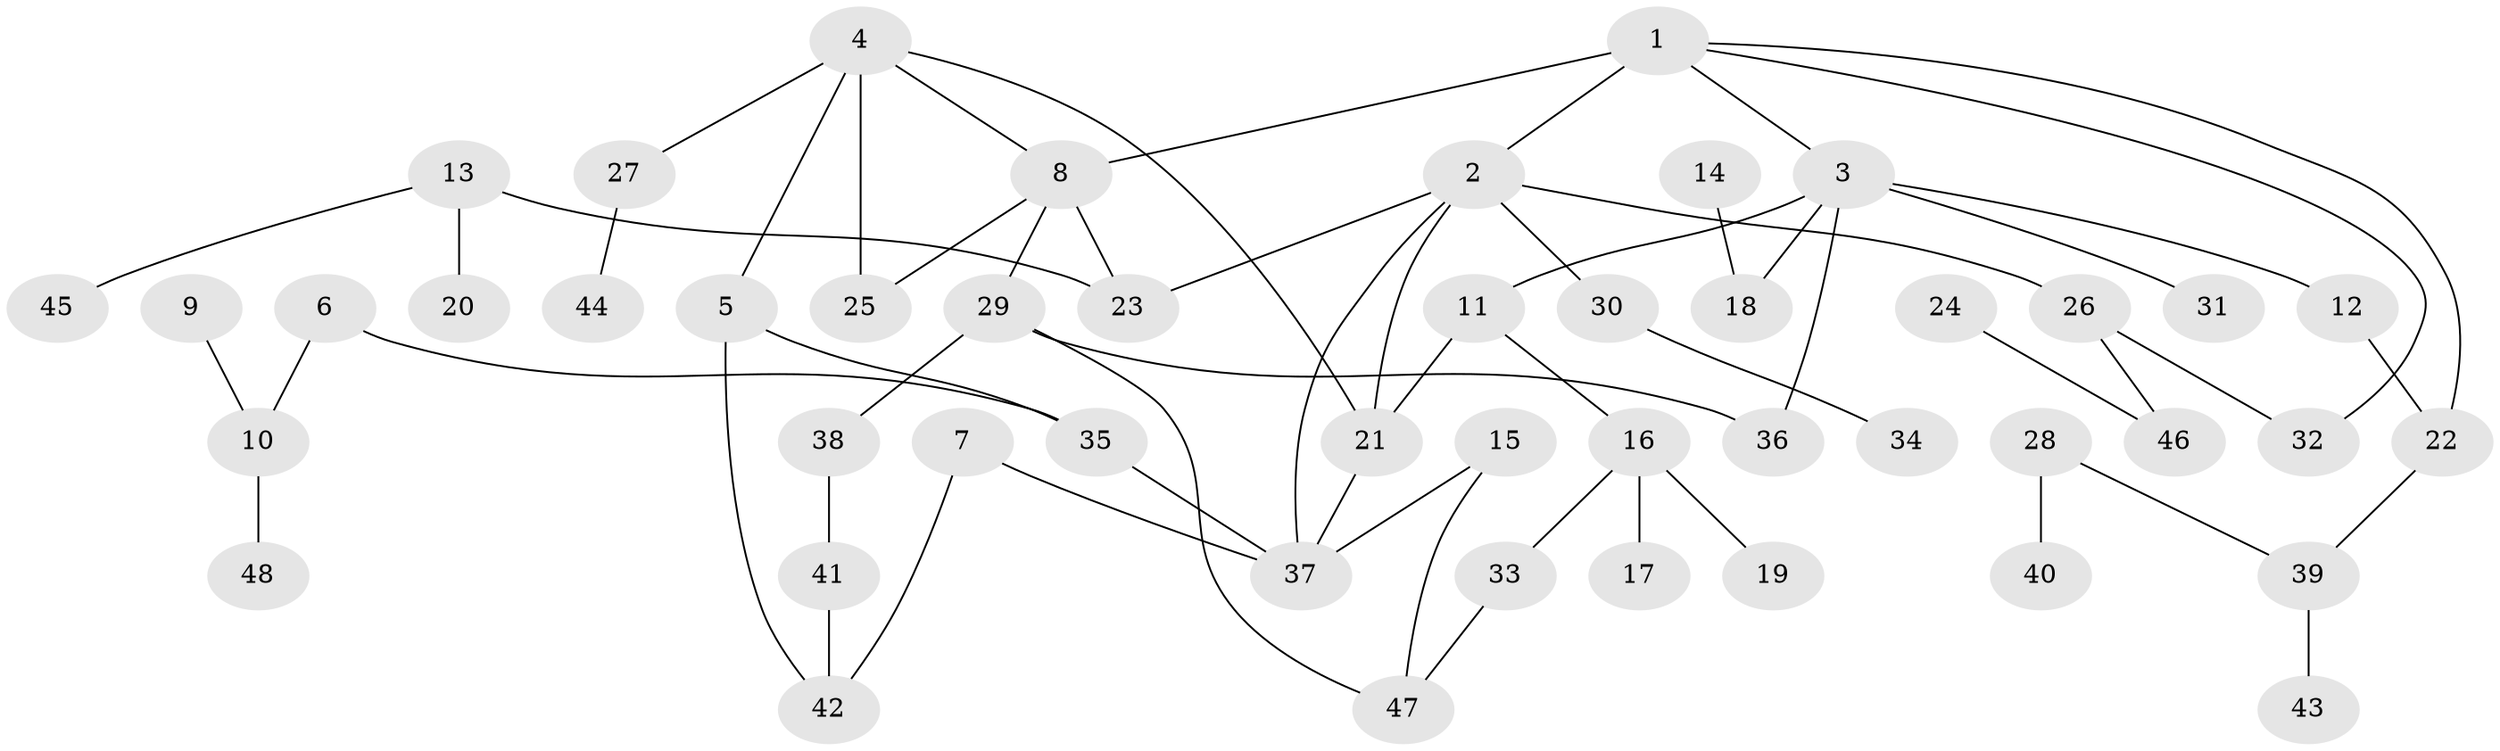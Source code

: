 // original degree distribution, {3: 0.189873417721519, 7: 0.012658227848101266, 5: 0.02531645569620253, 2: 0.3291139240506329, 6: 0.02531645569620253, 4: 0.11392405063291139, 1: 0.3037974683544304}
// Generated by graph-tools (version 1.1) at 2025/36/03/04/25 23:36:07]
// undirected, 48 vertices, 60 edges
graph export_dot {
  node [color=gray90,style=filled];
  1;
  2;
  3;
  4;
  5;
  6;
  7;
  8;
  9;
  10;
  11;
  12;
  13;
  14;
  15;
  16;
  17;
  18;
  19;
  20;
  21;
  22;
  23;
  24;
  25;
  26;
  27;
  28;
  29;
  30;
  31;
  32;
  33;
  34;
  35;
  36;
  37;
  38;
  39;
  40;
  41;
  42;
  43;
  44;
  45;
  46;
  47;
  48;
  1 -- 2 [weight=1.0];
  1 -- 3 [weight=1.0];
  1 -- 8 [weight=2.0];
  1 -- 22 [weight=1.0];
  1 -- 32 [weight=1.0];
  2 -- 21 [weight=1.0];
  2 -- 23 [weight=1.0];
  2 -- 26 [weight=1.0];
  2 -- 30 [weight=1.0];
  2 -- 37 [weight=1.0];
  3 -- 11 [weight=1.0];
  3 -- 12 [weight=1.0];
  3 -- 18 [weight=1.0];
  3 -- 31 [weight=1.0];
  3 -- 36 [weight=1.0];
  4 -- 5 [weight=1.0];
  4 -- 8 [weight=1.0];
  4 -- 21 [weight=1.0];
  4 -- 25 [weight=1.0];
  4 -- 27 [weight=1.0];
  5 -- 35 [weight=1.0];
  5 -- 42 [weight=1.0];
  6 -- 10 [weight=1.0];
  6 -- 35 [weight=1.0];
  7 -- 37 [weight=1.0];
  7 -- 42 [weight=1.0];
  8 -- 23 [weight=1.0];
  8 -- 25 [weight=1.0];
  8 -- 29 [weight=1.0];
  9 -- 10 [weight=1.0];
  10 -- 48 [weight=1.0];
  11 -- 16 [weight=1.0];
  11 -- 21 [weight=1.0];
  12 -- 22 [weight=1.0];
  13 -- 20 [weight=1.0];
  13 -- 23 [weight=1.0];
  13 -- 45 [weight=1.0];
  14 -- 18 [weight=1.0];
  15 -- 37 [weight=1.0];
  15 -- 47 [weight=1.0];
  16 -- 17 [weight=1.0];
  16 -- 19 [weight=1.0];
  16 -- 33 [weight=1.0];
  21 -- 37 [weight=1.0];
  22 -- 39 [weight=1.0];
  24 -- 46 [weight=1.0];
  26 -- 32 [weight=1.0];
  26 -- 46 [weight=1.0];
  27 -- 44 [weight=1.0];
  28 -- 39 [weight=1.0];
  28 -- 40 [weight=1.0];
  29 -- 36 [weight=1.0];
  29 -- 38 [weight=2.0];
  29 -- 47 [weight=1.0];
  30 -- 34 [weight=1.0];
  33 -- 47 [weight=1.0];
  35 -- 37 [weight=1.0];
  38 -- 41 [weight=1.0];
  39 -- 43 [weight=1.0];
  41 -- 42 [weight=1.0];
}
